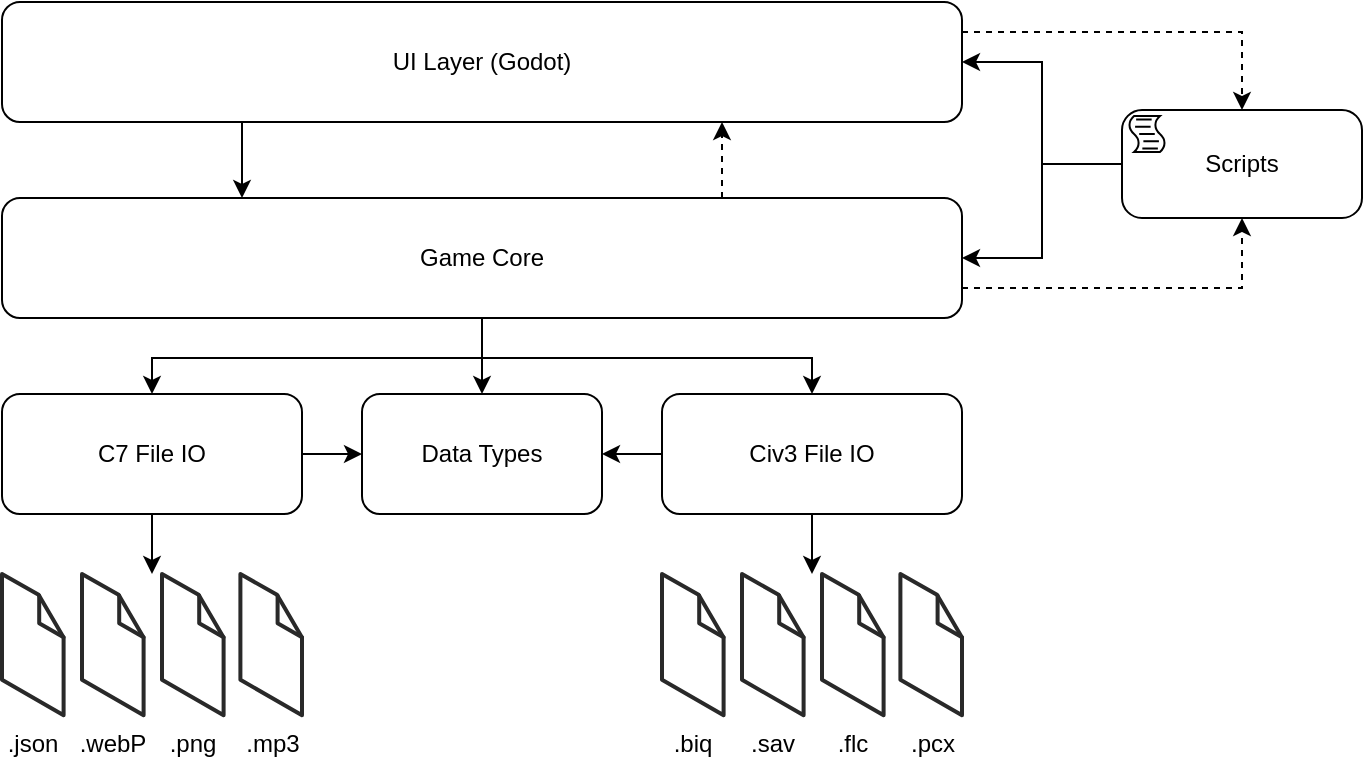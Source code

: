 <mxfile version="16.1.0" type="github"><diagram id="xdMXqmwsd_sxKAZZ71VN" name="System architecture"><mxGraphModel dx="1178" dy="631" grid="1" gridSize="10" guides="1" tooltips="1" connect="1" arrows="1" fold="1" page="1" pageScale="1" pageWidth="850" pageHeight="1100" math="0" shadow="0"><root><mxCell id="0"/><mxCell id="1" parent="0"/><mxCell id="lAeFAVksEqcWHz2CuHnB-28" style="edgeStyle=orthogonalEdgeStyle;rounded=0;orthogonalLoop=1;jettySize=auto;html=1;exitX=0.25;exitY=1;exitDx=0;exitDy=0;entryX=0.25;entryY=0;entryDx=0;entryDy=0;" parent="1" source="lAeFAVksEqcWHz2CuHnB-1" target="lAeFAVksEqcWHz2CuHnB-3" edge="1"><mxGeometry relative="1" as="geometry"/></mxCell><mxCell id="lAeFAVksEqcWHz2CuHnB-37" style="edgeStyle=orthogonalEdgeStyle;rounded=0;orthogonalLoop=1;jettySize=auto;html=1;entryX=0.5;entryY=0;entryDx=0;entryDy=0;entryPerimeter=0;dashed=1;exitX=1;exitY=0.25;exitDx=0;exitDy=0;" parent="1" source="lAeFAVksEqcWHz2CuHnB-1" target="lAeFAVksEqcWHz2CuHnB-23" edge="1"><mxGeometry relative="1" as="geometry"/></mxCell><mxCell id="lAeFAVksEqcWHz2CuHnB-1" value="UI Layer (Godot)" style="rounded=1;whiteSpace=wrap;html=1;" parent="1" vertex="1"><mxGeometry x="110" y="372" width="480" height="60" as="geometry"/></mxCell><mxCell id="lAeFAVksEqcWHz2CuHnB-8" style="edgeStyle=orthogonalEdgeStyle;rounded=0;orthogonalLoop=1;jettySize=auto;html=1;" parent="1" source="lAeFAVksEqcWHz2CuHnB-3" target="lAeFAVksEqcWHz2CuHnB-5" edge="1"><mxGeometry relative="1" as="geometry"/></mxCell><mxCell id="lAeFAVksEqcWHz2CuHnB-9" style="edgeStyle=orthogonalEdgeStyle;rounded=0;orthogonalLoop=1;jettySize=auto;html=1;" parent="1" source="lAeFAVksEqcWHz2CuHnB-3" target="lAeFAVksEqcWHz2CuHnB-4" edge="1"><mxGeometry relative="1" as="geometry"/></mxCell><mxCell id="lAeFAVksEqcWHz2CuHnB-26" style="edgeStyle=orthogonalEdgeStyle;rounded=0;orthogonalLoop=1;jettySize=auto;html=1;exitX=0.75;exitY=0;exitDx=0;exitDy=0;entryX=0.75;entryY=1;entryDx=0;entryDy=0;dashed=1;" parent="1" source="lAeFAVksEqcWHz2CuHnB-3" target="lAeFAVksEqcWHz2CuHnB-1" edge="1"><mxGeometry relative="1" as="geometry"/></mxCell><mxCell id="lAeFAVksEqcWHz2CuHnB-33" style="edgeStyle=orthogonalEdgeStyle;rounded=0;orthogonalLoop=1;jettySize=auto;html=1;exitX=0.5;exitY=1;exitDx=0;exitDy=0;entryX=0.5;entryY=0;entryDx=0;entryDy=0;" parent="1" source="lAeFAVksEqcWHz2CuHnB-3" target="lAeFAVksEqcWHz2CuHnB-30" edge="1"><mxGeometry relative="1" as="geometry"/></mxCell><mxCell id="lAeFAVksEqcWHz2CuHnB-38" style="edgeStyle=orthogonalEdgeStyle;rounded=0;orthogonalLoop=1;jettySize=auto;html=1;exitX=1;exitY=0.75;exitDx=0;exitDy=0;entryX=0.5;entryY=1;entryDx=0;entryDy=0;entryPerimeter=0;dashed=1;" parent="1" source="lAeFAVksEqcWHz2CuHnB-3" target="lAeFAVksEqcWHz2CuHnB-23" edge="1"><mxGeometry relative="1" as="geometry"/></mxCell><mxCell id="lAeFAVksEqcWHz2CuHnB-3" value="&lt;div&gt;Game Core&lt;/div&gt;" style="rounded=1;whiteSpace=wrap;html=1;" parent="1" vertex="1"><mxGeometry x="110" y="470" width="480" height="60" as="geometry"/></mxCell><mxCell id="lAeFAVksEqcWHz2CuHnB-22" style="edgeStyle=orthogonalEdgeStyle;rounded=0;orthogonalLoop=1;jettySize=auto;html=1;" parent="1" source="lAeFAVksEqcWHz2CuHnB-4" edge="1"><mxGeometry relative="1" as="geometry"><mxPoint x="515" y="658" as="targetPoint"/></mxGeometry></mxCell><mxCell id="lAeFAVksEqcWHz2CuHnB-32" style="edgeStyle=orthogonalEdgeStyle;rounded=0;orthogonalLoop=1;jettySize=auto;html=1;" parent="1" source="lAeFAVksEqcWHz2CuHnB-4" target="lAeFAVksEqcWHz2CuHnB-30" edge="1"><mxGeometry relative="1" as="geometry"/></mxCell><mxCell id="lAeFAVksEqcWHz2CuHnB-4" value="Civ3 File IO" style="rounded=1;whiteSpace=wrap;html=1;" parent="1" vertex="1"><mxGeometry x="440" y="568" width="150" height="60" as="geometry"/></mxCell><mxCell id="lAeFAVksEqcWHz2CuHnB-17" style="edgeStyle=orthogonalEdgeStyle;rounded=0;orthogonalLoop=1;jettySize=auto;html=1;" parent="1" source="lAeFAVksEqcWHz2CuHnB-5" edge="1"><mxGeometry relative="1" as="geometry"><mxPoint x="185" y="658" as="targetPoint"/></mxGeometry></mxCell><mxCell id="lAeFAVksEqcWHz2CuHnB-31" style="edgeStyle=orthogonalEdgeStyle;rounded=0;orthogonalLoop=1;jettySize=auto;html=1;" parent="1" source="lAeFAVksEqcWHz2CuHnB-5" target="lAeFAVksEqcWHz2CuHnB-30" edge="1"><mxGeometry relative="1" as="geometry"/></mxCell><mxCell id="lAeFAVksEqcWHz2CuHnB-5" value="C7 File IO" style="rounded=1;whiteSpace=wrap;html=1;" parent="1" vertex="1"><mxGeometry x="110" y="568" width="150" height="60" as="geometry"/></mxCell><mxCell id="lAeFAVksEqcWHz2CuHnB-11" value=".json" style="verticalLabelPosition=bottom;html=1;verticalAlign=top;strokeWidth=1;align=center;outlineConnect=0;dashed=0;outlineConnect=0;shape=mxgraph.aws3d.file;aspect=fixed;strokeColor=#292929;" parent="1" vertex="1"><mxGeometry x="110" y="658" width="30.8" height="70.6" as="geometry"/></mxCell><mxCell id="lAeFAVksEqcWHz2CuHnB-12" value=".webP" style="verticalLabelPosition=bottom;html=1;verticalAlign=top;strokeWidth=1;align=center;outlineConnect=0;dashed=0;outlineConnect=0;shape=mxgraph.aws3d.file;aspect=fixed;strokeColor=#292929;" parent="1" vertex="1"><mxGeometry x="150" y="658" width="30.8" height="70.6" as="geometry"/></mxCell><mxCell id="lAeFAVksEqcWHz2CuHnB-13" value=".png" style="verticalLabelPosition=bottom;html=1;verticalAlign=top;strokeWidth=1;align=center;outlineConnect=0;dashed=0;outlineConnect=0;shape=mxgraph.aws3d.file;aspect=fixed;strokeColor=#292929;" parent="1" vertex="1"><mxGeometry x="190" y="658" width="30.8" height="70.6" as="geometry"/></mxCell><mxCell id="lAeFAVksEqcWHz2CuHnB-14" value="&lt;div&gt;.mp3&lt;/div&gt;" style="verticalLabelPosition=bottom;html=1;verticalAlign=top;strokeWidth=1;align=center;outlineConnect=0;dashed=0;outlineConnect=0;shape=mxgraph.aws3d.file;aspect=fixed;strokeColor=#292929;" parent="1" vertex="1"><mxGeometry x="229.2" y="658" width="30.8" height="70.6" as="geometry"/></mxCell><mxCell id="lAeFAVksEqcWHz2CuHnB-18" value=".biq" style="verticalLabelPosition=bottom;html=1;verticalAlign=top;strokeWidth=1;align=center;outlineConnect=0;dashed=0;outlineConnect=0;shape=mxgraph.aws3d.file;aspect=fixed;strokeColor=#292929;" parent="1" vertex="1"><mxGeometry x="440" y="658" width="30.8" height="70.6" as="geometry"/></mxCell><mxCell id="lAeFAVksEqcWHz2CuHnB-19" value=".sav" style="verticalLabelPosition=bottom;html=1;verticalAlign=top;strokeWidth=1;align=center;outlineConnect=0;dashed=0;outlineConnect=0;shape=mxgraph.aws3d.file;aspect=fixed;strokeColor=#292929;" parent="1" vertex="1"><mxGeometry x="480" y="658" width="30.8" height="70.6" as="geometry"/></mxCell><mxCell id="lAeFAVksEqcWHz2CuHnB-20" value=".flc" style="verticalLabelPosition=bottom;html=1;verticalAlign=top;strokeWidth=1;align=center;outlineConnect=0;dashed=0;outlineConnect=0;shape=mxgraph.aws3d.file;aspect=fixed;strokeColor=#292929;" parent="1" vertex="1"><mxGeometry x="520" y="658" width="30.8" height="70.6" as="geometry"/></mxCell><mxCell id="lAeFAVksEqcWHz2CuHnB-21" value="&lt;div&gt;.pcx&lt;/div&gt;" style="verticalLabelPosition=bottom;html=1;verticalAlign=top;strokeWidth=1;align=center;outlineConnect=0;dashed=0;outlineConnect=0;shape=mxgraph.aws3d.file;aspect=fixed;strokeColor=#292929;" parent="1" vertex="1"><mxGeometry x="559.2" y="658" width="30.8" height="70.6" as="geometry"/></mxCell><mxCell id="lAeFAVksEqcWHz2CuHnB-24" style="edgeStyle=orthogonalEdgeStyle;rounded=0;orthogonalLoop=1;jettySize=auto;html=1;entryX=1;entryY=0.5;entryDx=0;entryDy=0;" parent="1" source="lAeFAVksEqcWHz2CuHnB-23" target="lAeFAVksEqcWHz2CuHnB-1" edge="1"><mxGeometry relative="1" as="geometry"/></mxCell><mxCell id="lAeFAVksEqcWHz2CuHnB-25" style="edgeStyle=orthogonalEdgeStyle;rounded=0;orthogonalLoop=1;jettySize=auto;html=1;exitX=0;exitY=0.5;exitDx=0;exitDy=0;exitPerimeter=0;entryX=1;entryY=0.5;entryDx=0;entryDy=0;" parent="1" source="lAeFAVksEqcWHz2CuHnB-23" target="lAeFAVksEqcWHz2CuHnB-3" edge="1"><mxGeometry relative="1" as="geometry"/></mxCell><mxCell id="lAeFAVksEqcWHz2CuHnB-23" value="Scripts" style="points=[[0.25,0,0],[0.5,0,0],[0.75,0,0],[1,0.25,0],[1,0.5,0],[1,0.75,0],[0.75,1,0],[0.5,1,0],[0.25,1,0],[0,0.75,0],[0,0.5,0],[0,0.25,0]];shape=mxgraph.bpmn.task;whiteSpace=wrap;rectStyle=rounded;size=10;taskMarker=script;" parent="1" vertex="1"><mxGeometry x="670" y="426" width="120" height="54" as="geometry"/></mxCell><mxCell id="lAeFAVksEqcWHz2CuHnB-30" value="Data Types" style="rounded=1;whiteSpace=wrap;html=1;" parent="1" vertex="1"><mxGeometry x="290" y="568" width="120" height="60" as="geometry"/></mxCell><mxCell id="lAeFAVksEqcWHz2CuHnB-35" value="" style="shape=image;html=1;verticalAlign=top;verticalLabelPosition=bottom;labelBackgroundColor=#ffffff;imageAspect=0;aspect=fixed;image=https://cdn2.iconfinder.com/data/icons/font-awesome/1792/ellipsis-h-128.png" parent="1" vertex="1"><mxGeometry x="272" y="684.3" width="18" height="18" as="geometry"/></mxCell><mxCell id="lAeFAVksEqcWHz2CuHnB-36" value="" style="shape=image;html=1;verticalAlign=top;verticalLabelPosition=bottom;labelBackgroundColor=#ffffff;imageAspect=0;aspect=fixed;image=https://cdn2.iconfinder.com/data/icons/font-awesome/1792/ellipsis-h-128.png" parent="1" vertex="1"><mxGeometry x="600" y="684.3" width="18" height="18" as="geometry"/></mxCell></root></mxGraphModel></diagram></mxfile>